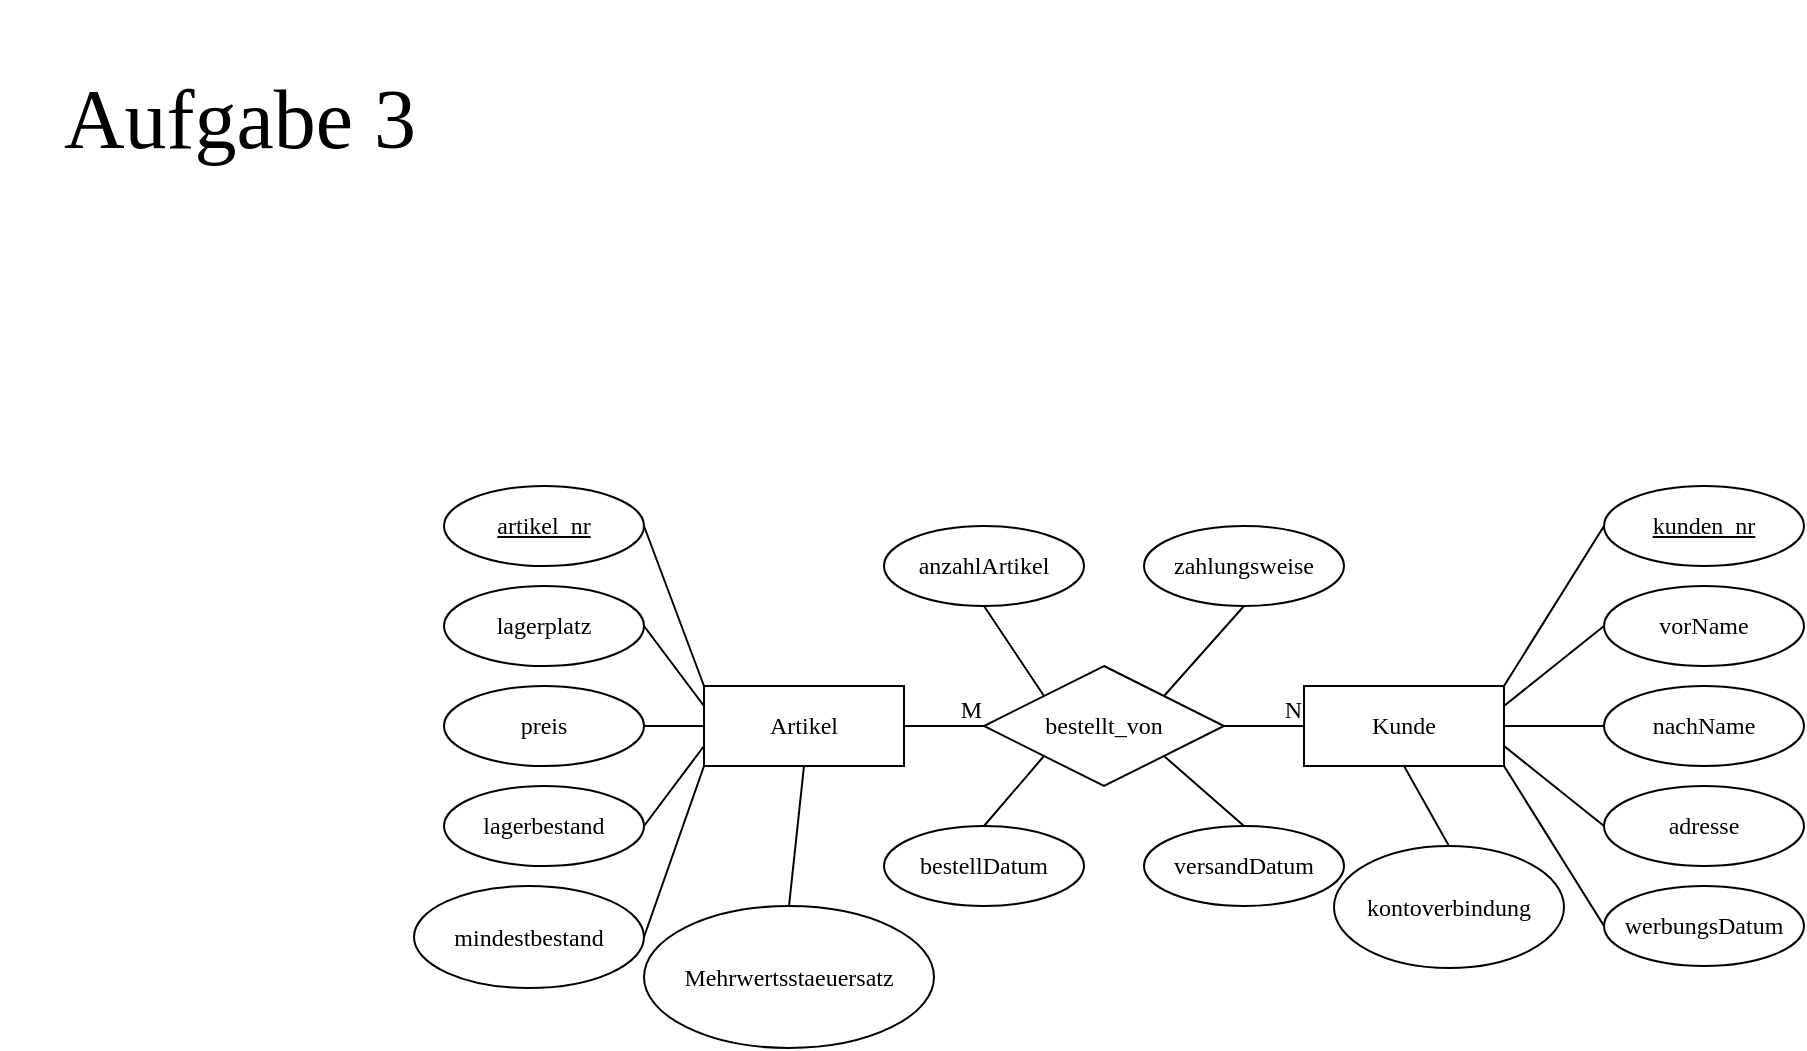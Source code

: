 <mxfile version="21.6.8" type="device" pages="3">
  <diagram name="Aufgabe 3" id="ZLKI-Oj-zKJKjc3hTFSK">
    <mxGraphModel dx="1728" dy="1164" grid="1" gridSize="10" guides="1" tooltips="1" connect="1" arrows="1" fold="1" page="1" pageScale="1" pageWidth="1169" pageHeight="827" math="0" shadow="0">
      <root>
        <mxCell id="0" />
        <mxCell id="1" parent="0" />
        <mxCell id="u7CgLxYXW0MyjFstEFiI-1" value="&lt;font style=&quot;font-size: 42px;&quot;&gt;Aufgabe 3&lt;/font&gt;" style="text;html=1;strokeColor=none;fillColor=none;align=center;verticalAlign=middle;whiteSpace=wrap;rounded=0;fontFamily=CaskaydiaCove Nerd Font Mono;" vertex="1" parent="1">
          <mxGeometry x="30" y="30" width="240" height="120" as="geometry" />
        </mxCell>
        <mxCell id="u7CgLxYXW0MyjFstEFiI-2" value="Artikel" style="whiteSpace=wrap;html=1;align=center;fontFamily=CaskaydiaCove Nerd Font Mono;" vertex="1" parent="1">
          <mxGeometry x="382" y="373" width="100" height="40" as="geometry" />
        </mxCell>
        <mxCell id="u7CgLxYXW0MyjFstEFiI-4" value="preis" style="ellipse;whiteSpace=wrap;html=1;align=center;fontFamily=CaskaydiaCove Nerd Font Mono;" vertex="1" parent="1">
          <mxGeometry x="252" y="373" width="100" height="40" as="geometry" />
        </mxCell>
        <mxCell id="u7CgLxYXW0MyjFstEFiI-5" value="artikel_nr" style="ellipse;whiteSpace=wrap;html=1;align=center;fontStyle=4;fontFamily=CaskaydiaCove Nerd Font Mono;" vertex="1" parent="1">
          <mxGeometry x="252" y="273" width="100" height="40" as="geometry" />
        </mxCell>
        <mxCell id="u7CgLxYXW0MyjFstEFiI-6" value="lagerplatz" style="ellipse;whiteSpace=wrap;html=1;align=center;fontFamily=CaskaydiaCove Nerd Font Mono;" vertex="1" parent="1">
          <mxGeometry x="252" y="323" width="100" height="40" as="geometry" />
        </mxCell>
        <mxCell id="u7CgLxYXW0MyjFstEFiI-7" value="lagerbestand" style="ellipse;whiteSpace=wrap;html=1;align=center;fontFamily=CaskaydiaCove Nerd Font Mono;" vertex="1" parent="1">
          <mxGeometry x="252" y="423" width="100" height="40" as="geometry" />
        </mxCell>
        <mxCell id="u7CgLxYXW0MyjFstEFiI-8" value="mindestbestand" style="ellipse;whiteSpace=wrap;html=1;align=center;fontFamily=CaskaydiaCove Nerd Font Mono;" vertex="1" parent="1">
          <mxGeometry x="237" y="473" width="115" height="51" as="geometry" />
        </mxCell>
        <mxCell id="u7CgLxYXW0MyjFstEFiI-9" value="" style="endArrow=none;html=1;rounded=0;exitX=1;exitY=0.5;exitDx=0;exitDy=0;entryX=0;entryY=0.5;entryDx=0;entryDy=0;fontFamily=CaskaydiaCove Nerd Font Mono;" edge="1" parent="1" source="u7CgLxYXW0MyjFstEFiI-4" target="u7CgLxYXW0MyjFstEFiI-2">
          <mxGeometry relative="1" as="geometry">
            <mxPoint x="292" y="393" as="sourcePoint" />
            <mxPoint x="372" y="393" as="targetPoint" />
          </mxGeometry>
        </mxCell>
        <mxCell id="u7CgLxYXW0MyjFstEFiI-10" value="" style="endArrow=none;html=1;rounded=0;exitX=1;exitY=0.5;exitDx=0;exitDy=0;entryX=0;entryY=0.25;entryDx=0;entryDy=0;fontFamily=CaskaydiaCove Nerd Font Mono;" edge="1" parent="1" source="u7CgLxYXW0MyjFstEFiI-6" target="u7CgLxYXW0MyjFstEFiI-2">
          <mxGeometry relative="1" as="geometry">
            <mxPoint x="362" y="353" as="sourcePoint" />
            <mxPoint x="522" y="353" as="targetPoint" />
          </mxGeometry>
        </mxCell>
        <mxCell id="u7CgLxYXW0MyjFstEFiI-11" value="" style="endArrow=none;html=1;rounded=0;exitX=1;exitY=0.5;exitDx=0;exitDy=0;entryX=0;entryY=0;entryDx=0;entryDy=0;fontFamily=CaskaydiaCove Nerd Font Mono;" edge="1" parent="1" source="u7CgLxYXW0MyjFstEFiI-5" target="u7CgLxYXW0MyjFstEFiI-2">
          <mxGeometry relative="1" as="geometry">
            <mxPoint x="442" y="323" as="sourcePoint" />
            <mxPoint x="602" y="323" as="targetPoint" />
          </mxGeometry>
        </mxCell>
        <mxCell id="u7CgLxYXW0MyjFstEFiI-12" value="" style="endArrow=none;html=1;rounded=0;exitX=1;exitY=0.5;exitDx=0;exitDy=0;entryX=0;entryY=0.75;entryDx=0;entryDy=0;fontFamily=CaskaydiaCove Nerd Font Mono;" edge="1" parent="1" source="u7CgLxYXW0MyjFstEFiI-7" target="u7CgLxYXW0MyjFstEFiI-2">
          <mxGeometry relative="1" as="geometry">
            <mxPoint x="382" y="433" as="sourcePoint" />
            <mxPoint x="542" y="433" as="targetPoint" />
          </mxGeometry>
        </mxCell>
        <mxCell id="u7CgLxYXW0MyjFstEFiI-13" value="" style="endArrow=none;html=1;rounded=0;exitX=1;exitY=0.5;exitDx=0;exitDy=0;entryX=0;entryY=1;entryDx=0;entryDy=0;fontFamily=CaskaydiaCove Nerd Font Mono;" edge="1" parent="1" source="u7CgLxYXW0MyjFstEFiI-8" target="u7CgLxYXW0MyjFstEFiI-2">
          <mxGeometry relative="1" as="geometry">
            <mxPoint x="502" y="453" as="sourcePoint" />
            <mxPoint x="662" y="453" as="targetPoint" />
          </mxGeometry>
        </mxCell>
        <mxCell id="u7CgLxYXW0MyjFstEFiI-14" value="bestellt_von" style="shape=rhombus;perimeter=rhombusPerimeter;whiteSpace=wrap;html=1;align=center;fontFamily=CaskaydiaCove Nerd Font Mono;" vertex="1" parent="1">
          <mxGeometry x="522" y="363" width="120" height="60" as="geometry" />
        </mxCell>
        <mxCell id="u7CgLxYXW0MyjFstEFiI-18" value="" style="endArrow=none;html=1;rounded=0;exitX=1;exitY=0.5;exitDx=0;exitDy=0;entryX=0;entryY=0.5;entryDx=0;entryDy=0;fontFamily=CaskaydiaCove Nerd Font Mono;" edge="1" parent="1" source="u7CgLxYXW0MyjFstEFiI-2" target="u7CgLxYXW0MyjFstEFiI-14">
          <mxGeometry relative="1" as="geometry">
            <mxPoint x="492" y="393" as="sourcePoint" />
            <mxPoint x="612" y="393" as="targetPoint" />
          </mxGeometry>
        </mxCell>
        <mxCell id="u7CgLxYXW0MyjFstEFiI-19" value="M" style="resizable=0;html=1;whiteSpace=wrap;align=right;verticalAlign=bottom;fontFamily=CaskaydiaCove Nerd Font Mono;" connectable="0" vertex="1" parent="u7CgLxYXW0MyjFstEFiI-18">
          <mxGeometry x="1" relative="1" as="geometry" />
        </mxCell>
        <mxCell id="u7CgLxYXW0MyjFstEFiI-21" value="" style="endArrow=none;html=1;rounded=0;exitX=1;exitY=0.5;exitDx=0;exitDy=0;entryX=0;entryY=0.5;entryDx=0;entryDy=0;fontFamily=CaskaydiaCove Nerd Font Mono;" edge="1" parent="1" source="u7CgLxYXW0MyjFstEFiI-14" target="u7CgLxYXW0MyjFstEFiI-28">
          <mxGeometry relative="1" as="geometry">
            <mxPoint x="762" y="393" as="sourcePoint" />
            <mxPoint x="672" y="393" as="targetPoint" />
          </mxGeometry>
        </mxCell>
        <mxCell id="u7CgLxYXW0MyjFstEFiI-22" value="N" style="resizable=0;html=1;whiteSpace=wrap;align=right;verticalAlign=bottom;fontFamily=CaskaydiaCove Nerd Font Mono;" connectable="0" vertex="1" parent="u7CgLxYXW0MyjFstEFiI-21">
          <mxGeometry x="1" relative="1" as="geometry" />
        </mxCell>
        <mxCell id="u7CgLxYXW0MyjFstEFiI-23" value="anzahlArtikel" style="ellipse;whiteSpace=wrap;html=1;align=center;fontFamily=CaskaydiaCove Nerd Font Mono;" vertex="1" parent="1">
          <mxGeometry x="472" y="293" width="100" height="40" as="geometry" />
        </mxCell>
        <mxCell id="u7CgLxYXW0MyjFstEFiI-25" value="" style="endArrow=none;html=1;rounded=0;exitX=0.5;exitY=1;exitDx=0;exitDy=0;entryX=0;entryY=0;entryDx=0;entryDy=0;fontFamily=CaskaydiaCove Nerd Font Mono;" edge="1" parent="1" source="u7CgLxYXW0MyjFstEFiI-23" target="u7CgLxYXW0MyjFstEFiI-14">
          <mxGeometry relative="1" as="geometry">
            <mxPoint x="672" y="343" as="sourcePoint" />
            <mxPoint x="832" y="343" as="targetPoint" />
          </mxGeometry>
        </mxCell>
        <mxCell id="u7CgLxYXW0MyjFstEFiI-26" value="zahlungsweise" style="ellipse;whiteSpace=wrap;html=1;align=center;fontFamily=CaskaydiaCove Nerd Font Mono;" vertex="1" parent="1">
          <mxGeometry x="602" y="293" width="100" height="40" as="geometry" />
        </mxCell>
        <mxCell id="u7CgLxYXW0MyjFstEFiI-27" value="" style="endArrow=none;html=1;rounded=0;exitX=1;exitY=0;exitDx=0;exitDy=0;entryX=0.5;entryY=1;entryDx=0;entryDy=0;fontFamily=CaskaydiaCove Nerd Font Mono;" edge="1" parent="1" source="u7CgLxYXW0MyjFstEFiI-14" target="u7CgLxYXW0MyjFstEFiI-26">
          <mxGeometry relative="1" as="geometry">
            <mxPoint x="642" y="353" as="sourcePoint" />
            <mxPoint x="802" y="353" as="targetPoint" />
          </mxGeometry>
        </mxCell>
        <mxCell id="u7CgLxYXW0MyjFstEFiI-28" value="Kunde" style="whiteSpace=wrap;html=1;align=center;fontFamily=CaskaydiaCove Nerd Font Mono;" vertex="1" parent="1">
          <mxGeometry x="682" y="373" width="100" height="40" as="geometry" />
        </mxCell>
        <mxCell id="u7CgLxYXW0MyjFstEFiI-29" value="bestellDatum" style="ellipse;whiteSpace=wrap;html=1;align=center;fontFamily=CaskaydiaCove Nerd Font Mono;" vertex="1" parent="1">
          <mxGeometry x="472" y="443" width="100" height="40" as="geometry" />
        </mxCell>
        <mxCell id="u7CgLxYXW0MyjFstEFiI-30" value="versandDatum" style="ellipse;whiteSpace=wrap;html=1;align=center;fontFamily=CaskaydiaCove Nerd Font Mono;" vertex="1" parent="1">
          <mxGeometry x="602" y="443" width="100" height="40" as="geometry" />
        </mxCell>
        <mxCell id="u7CgLxYXW0MyjFstEFiI-31" value="" style="endArrow=none;html=1;rounded=0;exitX=0.5;exitY=0;exitDx=0;exitDy=0;entryX=0;entryY=1;entryDx=0;entryDy=0;fontFamily=CaskaydiaCove Nerd Font Mono;" edge="1" parent="1" source="u7CgLxYXW0MyjFstEFiI-29" target="u7CgLxYXW0MyjFstEFiI-14">
          <mxGeometry relative="1" as="geometry">
            <mxPoint x="562" y="433" as="sourcePoint" />
            <mxPoint x="722" y="433" as="targetPoint" />
          </mxGeometry>
        </mxCell>
        <mxCell id="u7CgLxYXW0MyjFstEFiI-32" value="" style="endArrow=none;html=1;rounded=0;exitX=0.5;exitY=0;exitDx=0;exitDy=0;entryX=1;entryY=1;entryDx=0;entryDy=0;fontFamily=CaskaydiaCove Nerd Font Mono;" edge="1" parent="1" source="u7CgLxYXW0MyjFstEFiI-30" target="u7CgLxYXW0MyjFstEFiI-14">
          <mxGeometry relative="1" as="geometry">
            <mxPoint x="642" y="423" as="sourcePoint" />
            <mxPoint x="802" y="423" as="targetPoint" />
          </mxGeometry>
        </mxCell>
        <mxCell id="u7CgLxYXW0MyjFstEFiI-34" value="kunden_nr" style="ellipse;whiteSpace=wrap;html=1;align=center;fontStyle=4;fontFamily=CaskaydiaCove Nerd Font Mono;" vertex="1" parent="1">
          <mxGeometry x="832" y="273" width="100" height="40" as="geometry" />
        </mxCell>
        <mxCell id="u7CgLxYXW0MyjFstEFiI-35" value="Mehrwertsstaeuersatz" style="ellipse;whiteSpace=wrap;html=1;align=center;fontFamily=CaskaydiaCove Nerd Font Mono;" vertex="1" parent="1">
          <mxGeometry x="352" y="483" width="145" height="71" as="geometry" />
        </mxCell>
        <mxCell id="u7CgLxYXW0MyjFstEFiI-36" value="" style="endArrow=none;html=1;rounded=0;exitX=0.5;exitY=0;exitDx=0;exitDy=0;entryX=0.5;entryY=1;entryDx=0;entryDy=0;fontFamily=CaskaydiaCove Nerd Font Mono;" edge="1" parent="1" source="u7CgLxYXW0MyjFstEFiI-35" target="u7CgLxYXW0MyjFstEFiI-2">
          <mxGeometry relative="1" as="geometry">
            <mxPoint x="432" y="443" as="sourcePoint" />
            <mxPoint x="592" y="443" as="targetPoint" />
          </mxGeometry>
        </mxCell>
        <mxCell id="u7CgLxYXW0MyjFstEFiI-37" value="vorName" style="ellipse;whiteSpace=wrap;html=1;align=center;fontFamily=CaskaydiaCove Nerd Font Mono;" vertex="1" parent="1">
          <mxGeometry x="832" y="323" width="100" height="40" as="geometry" />
        </mxCell>
        <mxCell id="u7CgLxYXW0MyjFstEFiI-38" value="nachName" style="ellipse;whiteSpace=wrap;html=1;align=center;fontFamily=CaskaydiaCove Nerd Font Mono;" vertex="1" parent="1">
          <mxGeometry x="832" y="373" width="100" height="40" as="geometry" />
        </mxCell>
        <mxCell id="u7CgLxYXW0MyjFstEFiI-39" value="adresse" style="ellipse;whiteSpace=wrap;html=1;align=center;fontFamily=CaskaydiaCove Nerd Font Mono;" vertex="1" parent="1">
          <mxGeometry x="832" y="423" width="100" height="40" as="geometry" />
        </mxCell>
        <mxCell id="u7CgLxYXW0MyjFstEFiI-40" value="werbungsDatum" style="ellipse;whiteSpace=wrap;html=1;align=center;fontFamily=CaskaydiaCove Nerd Font Mono;" vertex="1" parent="1">
          <mxGeometry x="832" y="473" width="100" height="40" as="geometry" />
        </mxCell>
        <mxCell id="u7CgLxYXW0MyjFstEFiI-41" value="kontoverbindung" style="ellipse;whiteSpace=wrap;html=1;align=center;fontFamily=CaskaydiaCove Nerd Font Mono;" vertex="1" parent="1">
          <mxGeometry x="697" y="453" width="115" height="61" as="geometry" />
        </mxCell>
        <mxCell id="u7CgLxYXW0MyjFstEFiI-42" value="" style="endArrow=none;html=1;rounded=0;exitX=1;exitY=0;exitDx=0;exitDy=0;entryX=0;entryY=0.5;entryDx=0;entryDy=0;fontFamily=CaskaydiaCove Nerd Font Mono;" edge="1" parent="1" source="u7CgLxYXW0MyjFstEFiI-28" target="u7CgLxYXW0MyjFstEFiI-34">
          <mxGeometry relative="1" as="geometry">
            <mxPoint x="752" y="323" as="sourcePoint" />
            <mxPoint x="912" y="323" as="targetPoint" />
          </mxGeometry>
        </mxCell>
        <mxCell id="u7CgLxYXW0MyjFstEFiI-43" value="" style="endArrow=none;html=1;rounded=0;exitX=1;exitY=0.25;exitDx=0;exitDy=0;entryX=0;entryY=0.5;entryDx=0;entryDy=0;fontFamily=CaskaydiaCove Nerd Font Mono;" edge="1" parent="1" source="u7CgLxYXW0MyjFstEFiI-28" target="u7CgLxYXW0MyjFstEFiI-37">
          <mxGeometry relative="1" as="geometry">
            <mxPoint x="912" y="303" as="sourcePoint" />
            <mxPoint x="1072" y="303" as="targetPoint" />
          </mxGeometry>
        </mxCell>
        <mxCell id="u7CgLxYXW0MyjFstEFiI-44" value="" style="endArrow=none;html=1;rounded=0;exitX=1;exitY=0.5;exitDx=0;exitDy=0;entryX=0;entryY=0.5;entryDx=0;entryDy=0;fontFamily=CaskaydiaCove Nerd Font Mono;" edge="1" parent="1" source="u7CgLxYXW0MyjFstEFiI-28" target="u7CgLxYXW0MyjFstEFiI-38">
          <mxGeometry relative="1" as="geometry">
            <mxPoint x="822" y="403" as="sourcePoint" />
            <mxPoint x="982" y="403" as="targetPoint" />
          </mxGeometry>
        </mxCell>
        <mxCell id="u7CgLxYXW0MyjFstEFiI-45" value="" style="endArrow=none;html=1;rounded=0;exitX=1;exitY=0.75;exitDx=0;exitDy=0;entryX=0;entryY=0.5;entryDx=0;entryDy=0;fontFamily=CaskaydiaCove Nerd Font Mono;" edge="1" parent="1" source="u7CgLxYXW0MyjFstEFiI-28" target="u7CgLxYXW0MyjFstEFiI-39">
          <mxGeometry relative="1" as="geometry">
            <mxPoint x="792" y="403" as="sourcePoint" />
            <mxPoint x="952" y="403" as="targetPoint" />
          </mxGeometry>
        </mxCell>
        <mxCell id="u7CgLxYXW0MyjFstEFiI-46" value="" style="endArrow=none;html=1;rounded=0;exitX=1;exitY=1;exitDx=0;exitDy=0;entryX=0;entryY=0.5;entryDx=0;entryDy=0;fontFamily=CaskaydiaCove Nerd Font Mono;" edge="1" parent="1" source="u7CgLxYXW0MyjFstEFiI-28" target="u7CgLxYXW0MyjFstEFiI-40">
          <mxGeometry relative="1" as="geometry">
            <mxPoint x="792" y="423" as="sourcePoint" />
            <mxPoint x="952" y="423" as="targetPoint" />
          </mxGeometry>
        </mxCell>
        <mxCell id="u7CgLxYXW0MyjFstEFiI-47" value="" style="endArrow=none;html=1;rounded=0;exitX=0.5;exitY=1;exitDx=0;exitDy=0;entryX=0.5;entryY=0;entryDx=0;entryDy=0;fontFamily=CaskaydiaCove Nerd Font Mono;" edge="1" parent="1" source="u7CgLxYXW0MyjFstEFiI-28" target="u7CgLxYXW0MyjFstEFiI-41">
          <mxGeometry relative="1" as="geometry">
            <mxPoint x="762" y="433" as="sourcePoint" />
            <mxPoint x="922" y="433" as="targetPoint" />
          </mxGeometry>
        </mxCell>
      </root>
    </mxGraphModel>
  </diagram>
  <diagram id="5YbCjoZBf5InCke0Qmwf" name="Aufgabe 1">
    <mxGraphModel dx="2304" dy="1552" grid="1" gridSize="10" guides="1" tooltips="1" connect="1" arrows="1" fold="1" page="1" pageScale="1" pageWidth="1169" pageHeight="827" math="0" shadow="0">
      <root>
        <mxCell id="0" />
        <mxCell id="1" parent="0" />
        <mxCell id="zlAkdWSrfhuhT9B5zWoR-1" value="&lt;font style=&quot;font-size: 42px;&quot;&gt;Aufgabe 1&lt;/font&gt;" style="text;html=1;strokeColor=none;fillColor=none;align=center;verticalAlign=middle;whiteSpace=wrap;rounded=0;fontFamily=CaskaydiaCove Nerd Font Mono;" vertex="1" parent="1">
          <mxGeometry x="30" y="30" width="240" height="120" as="geometry" />
        </mxCell>
        <mxCell id="zlAkdWSrfhuhT9B5zWoR-2" value="Lehrperson" style="whiteSpace=wrap;html=1;align=center;fontFamily=CaskaydiaCove Nerd Font Mono;" vertex="1" parent="1">
          <mxGeometry x="355" y="383" width="100" height="40" as="geometry" />
        </mxCell>
        <mxCell id="zlAkdWSrfhuhT9B5zWoR-3" value="Vorlesung" style="whiteSpace=wrap;html=1;align=center;fontFamily=CaskaydiaCove Nerd Font Mono;" vertex="1" parent="1">
          <mxGeometry x="685" y="383" width="100" height="40" as="geometry" />
        </mxCell>
        <mxCell id="zlAkdWSrfhuhT9B5zWoR-4" value="haelt" style="shape=rhombus;perimeter=rhombusPerimeter;whiteSpace=wrap;html=1;align=center;fontFamily=CaskaydiaCove Nerd Font Mono;" vertex="1" parent="1">
          <mxGeometry x="515" y="373" width="120" height="60" as="geometry" />
        </mxCell>
        <mxCell id="zlAkdWSrfhuhT9B5zWoR-5" value="fachgebiet" style="ellipse;whiteSpace=wrap;html=1;align=center;fontFamily=CaskaydiaCove Nerd Font Mono;" vertex="1" parent="1">
          <mxGeometry x="355" y="283" width="100" height="40" as="geometry" />
        </mxCell>
        <mxCell id="zlAkdWSrfhuhT9B5zWoR-6" value="angestellten_nr" style="ellipse;whiteSpace=wrap;html=1;align=center;fontStyle=4;fontFamily=CaskaydiaCove Nerd Font Mono;" vertex="1" parent="1">
          <mxGeometry x="355" y="485" width="100" height="40" as="geometry" />
        </mxCell>
        <mxCell id="zlAkdWSrfhuhT9B5zWoR-7" value="titel" style="ellipse;whiteSpace=wrap;html=1;align=center;fontStyle=4;fontFamily=CaskaydiaCove Nerd Font Mono;" vertex="1" parent="1">
          <mxGeometry x="685" y="283" width="100" height="40" as="geometry" />
        </mxCell>
        <mxCell id="zlAkdWSrfhuhT9B5zWoR-8" value="semesterwochenstunden" style="ellipse;whiteSpace=wrap;html=1;align=center;fontFamily=CaskaydiaCove Nerd Font Mono;" vertex="1" parent="1">
          <mxGeometry x="655" y="467" width="160" height="76" as="geometry" />
        </mxCell>
        <mxCell id="zlAkdWSrfhuhT9B5zWoR-9" value="raum" style="ellipse;whiteSpace=wrap;html=1;align=center;fontFamily=CaskaydiaCove Nerd Font Mono;" vertex="1" parent="1">
          <mxGeometry x="525" y="283" width="100" height="40" as="geometry" />
        </mxCell>
        <mxCell id="zlAkdWSrfhuhT9B5zWoR-10" value="zeitpunkt" style="ellipse;whiteSpace=wrap;html=1;align=center;fontFamily=CaskaydiaCove Nerd Font Mono;" vertex="1" parent="1">
          <mxGeometry x="525" y="485" width="100" height="40" as="geometry" />
        </mxCell>
        <mxCell id="zlAkdWSrfhuhT9B5zWoR-11" value="" style="endArrow=none;html=1;rounded=0;exitX=0.5;exitY=1;exitDx=0;exitDy=0;entryX=0.5;entryY=0;entryDx=0;entryDy=0;fontFamily=CaskaydiaCove Nerd Font Mono;" edge="1" parent="1" source="zlAkdWSrfhuhT9B5zWoR-5" target="zlAkdWSrfhuhT9B5zWoR-2">
          <mxGeometry relative="1" as="geometry">
            <mxPoint x="395" y="363" as="sourcePoint" />
            <mxPoint x="555" y="363" as="targetPoint" />
          </mxGeometry>
        </mxCell>
        <mxCell id="zlAkdWSrfhuhT9B5zWoR-12" value="" style="endArrow=none;html=1;rounded=0;exitX=0.5;exitY=1;exitDx=0;exitDy=0;entryX=0.5;entryY=0;entryDx=0;entryDy=0;fontFamily=CaskaydiaCove Nerd Font Mono;" edge="1" parent="1" source="zlAkdWSrfhuhT9B5zWoR-2" target="zlAkdWSrfhuhT9B5zWoR-6">
          <mxGeometry relative="1" as="geometry">
            <mxPoint x="435" y="443" as="sourcePoint" />
            <mxPoint x="595" y="443" as="targetPoint" />
          </mxGeometry>
        </mxCell>
        <mxCell id="zlAkdWSrfhuhT9B5zWoR-13" value="" style="endArrow=none;html=1;rounded=0;exitX=0.5;exitY=1;exitDx=0;exitDy=0;entryX=0.5;entryY=0;entryDx=0;entryDy=0;fontFamily=CaskaydiaCove Nerd Font Mono;" edge="1" parent="1" source="zlAkdWSrfhuhT9B5zWoR-9" target="zlAkdWSrfhuhT9B5zWoR-4">
          <mxGeometry relative="1" as="geometry">
            <mxPoint x="635" y="343" as="sourcePoint" />
            <mxPoint x="795" y="343" as="targetPoint" />
          </mxGeometry>
        </mxCell>
        <mxCell id="zlAkdWSrfhuhT9B5zWoR-14" value="" style="endArrow=none;html=1;rounded=0;exitX=0.5;exitY=0;exitDx=0;exitDy=0;entryX=0.5;entryY=1;entryDx=0;entryDy=0;fontFamily=CaskaydiaCove Nerd Font Mono;" edge="1" parent="1" source="zlAkdWSrfhuhT9B5zWoR-10" target="zlAkdWSrfhuhT9B5zWoR-4">
          <mxGeometry relative="1" as="geometry">
            <mxPoint x="715" y="353" as="sourcePoint" />
            <mxPoint x="875" y="353" as="targetPoint" />
          </mxGeometry>
        </mxCell>
        <mxCell id="zlAkdWSrfhuhT9B5zWoR-15" value="" style="endArrow=none;html=1;rounded=0;exitX=0.5;exitY=1;exitDx=0;exitDy=0;entryX=0.5;entryY=0;entryDx=0;entryDy=0;fontFamily=CaskaydiaCove Nerd Font Mono;" edge="1" parent="1" source="zlAkdWSrfhuhT9B5zWoR-7" target="zlAkdWSrfhuhT9B5zWoR-3">
          <mxGeometry relative="1" as="geometry">
            <mxPoint x="795" y="323" as="sourcePoint" />
            <mxPoint x="955" y="323" as="targetPoint" />
          </mxGeometry>
        </mxCell>
        <mxCell id="zlAkdWSrfhuhT9B5zWoR-16" value="" style="endArrow=none;html=1;rounded=0;exitX=0.5;exitY=0;exitDx=0;exitDy=0;entryX=0.5;entryY=1;entryDx=0;entryDy=0;fontFamily=CaskaydiaCove Nerd Font Mono;" edge="1" parent="1" source="zlAkdWSrfhuhT9B5zWoR-8" target="zlAkdWSrfhuhT9B5zWoR-3">
          <mxGeometry relative="1" as="geometry">
            <mxPoint x="755" y="453" as="sourcePoint" />
            <mxPoint x="915" y="453" as="targetPoint" />
          </mxGeometry>
        </mxCell>
        <mxCell id="zlAkdWSrfhuhT9B5zWoR-17" value="" style="endArrow=none;html=1;rounded=0;exitX=1;exitY=0.5;exitDx=0;exitDy=0;entryX=0;entryY=0.5;entryDx=0;entryDy=0;fontFamily=CaskaydiaCove Nerd Font Mono;" edge="1" parent="1" source="zlAkdWSrfhuhT9B5zWoR-2" target="zlAkdWSrfhuhT9B5zWoR-4">
          <mxGeometry relative="1" as="geometry">
            <mxPoint x="405" y="413" as="sourcePoint" />
            <mxPoint x="565" y="413" as="targetPoint" />
          </mxGeometry>
        </mxCell>
        <mxCell id="zlAkdWSrfhuhT9B5zWoR-18" value="M" style="resizable=0;html=1;whiteSpace=wrap;align=right;verticalAlign=bottom;fontFamily=CaskaydiaCove Nerd Font Mono;" connectable="0" vertex="1" parent="zlAkdWSrfhuhT9B5zWoR-17">
          <mxGeometry x="1" relative="1" as="geometry" />
        </mxCell>
        <mxCell id="zlAkdWSrfhuhT9B5zWoR-19" value="" style="endArrow=none;html=1;rounded=0;entryX=0;entryY=0.5;entryDx=0;entryDy=0;exitX=1;exitY=0.5;exitDx=0;exitDy=0;fontFamily=CaskaydiaCove Nerd Font Mono;" edge="1" parent="1" source="zlAkdWSrfhuhT9B5zWoR-4" target="zlAkdWSrfhuhT9B5zWoR-3">
          <mxGeometry relative="1" as="geometry">
            <mxPoint x="645" y="402" as="sourcePoint" />
            <mxPoint x="745" y="402.8" as="targetPoint" />
          </mxGeometry>
        </mxCell>
        <mxCell id="zlAkdWSrfhuhT9B5zWoR-20" value="N" style="resizable=0;html=1;whiteSpace=wrap;align=right;verticalAlign=bottom;fontFamily=CaskaydiaCove Nerd Font Mono;" connectable="0" vertex="1" parent="zlAkdWSrfhuhT9B5zWoR-19">
          <mxGeometry x="1" relative="1" as="geometry">
            <mxPoint x="-40" as="offset" />
          </mxGeometry>
        </mxCell>
      </root>
    </mxGraphModel>
  </diagram>
  <diagram id="9JwnxAPZpEzNYw0NpJ64" name="Aufgabe 2">
    <mxGraphModel dx="1536" dy="1035" grid="1" gridSize="10" guides="1" tooltips="1" connect="1" arrows="1" fold="1" page="1" pageScale="1" pageWidth="1169" pageHeight="827" math="0" shadow="0">
      <root>
        <mxCell id="0" />
        <mxCell id="1" parent="0" />
        <mxCell id="Chfur-cRt5pI-hj5AC5m-1" value="&lt;font style=&quot;font-size: 42px;&quot;&gt;Aufgabe 2&lt;/font&gt;" style="text;html=1;strokeColor=none;fillColor=none;align=center;verticalAlign=middle;whiteSpace=wrap;rounded=0;fontFamily=CaskaydiaCove Nerd Font Mono;" vertex="1" parent="1">
          <mxGeometry x="30" y="50" width="240" height="120" as="geometry" />
        </mxCell>
        <mxCell id="Chfur-cRt5pI-hj5AC5m-2" value="Rechnungsschreiben" style="whiteSpace=wrap;html=1;align=center;fontFamily=CaskaydiaCove Nerd Font Mono;" vertex="1" parent="1">
          <mxGeometry x="495" y="388" width="130" height="50" as="geometry" />
        </mxCell>
        <mxCell id="Chfur-cRt5pI-hj5AC5m-3" value="wird_gesended_an" style="shape=rhombus;perimeter=rhombusPerimeter;whiteSpace=wrap;html=1;align=center;fontFamily=CaskaydiaCove Nerd Font Mono;" vertex="1" parent="1">
          <mxGeometry x="665" y="378" width="135" height="70" as="geometry" />
        </mxCell>
        <mxCell id="Chfur-cRt5pI-hj5AC5m-4" value="Kunde" style="whiteSpace=wrap;html=1;align=center;fontFamily=CaskaydiaCove Nerd Font Mono;" vertex="1" parent="1">
          <mxGeometry x="825" y="393" width="100" height="40" as="geometry" />
        </mxCell>
        <mxCell id="Chfur-cRt5pI-hj5AC5m-5" value="kunden_id" style="ellipse;whiteSpace=wrap;html=1;align=center;fontStyle=4;fontFamily=CaskaydiaCove Nerd Font Mono;" vertex="1" parent="1">
          <mxGeometry x="1005" y="273" width="100" height="40" as="geometry" />
        </mxCell>
        <mxCell id="Chfur-cRt5pI-hj5AC5m-6" value="adresse" style="ellipse;whiteSpace=wrap;html=1;align=center;fontFamily=CaskaydiaCove Nerd Font Mono;" vertex="1" parent="1">
          <mxGeometry x="1005" y="418" width="100" height="40" as="geometry" />
        </mxCell>
        <mxCell id="Chfur-cRt5pI-hj5AC5m-7" value="anrede" style="ellipse;whiteSpace=wrap;html=1;align=center;fontFamily=CaskaydiaCove Nerd Font Mono;" vertex="1" parent="1">
          <mxGeometry x="1005" y="510" width="100" height="40" as="geometry" />
        </mxCell>
        <mxCell id="Chfur-cRt5pI-hj5AC5m-8" value="firma" style="ellipse;whiteSpace=wrap;html=1;align=center;fontFamily=CaskaydiaCove Nerd Font Mono;" vertex="1" parent="1">
          <mxGeometry x="1005" y="463" width="100" height="40" as="geometry" />
        </mxCell>
        <mxCell id="Chfur-cRt5pI-hj5AC5m-9" value="nachName" style="ellipse;whiteSpace=wrap;html=1;align=center;fontFamily=CaskaydiaCove Nerd Font Mono;" vertex="1" parent="1">
          <mxGeometry x="1005" y="373" width="100" height="40" as="geometry" />
        </mxCell>
        <mxCell id="Chfur-cRt5pI-hj5AC5m-10" value="Attribute" style="ellipse;whiteSpace=wrap;html=1;align=center;fontFamily=CaskaydiaCove Nerd Font Mono;" vertex="1" parent="1">
          <mxGeometry x="1005" y="323" width="100" height="40" as="geometry" />
        </mxCell>
        <mxCell id="Chfur-cRt5pI-hj5AC5m-11" value="" style="endArrow=none;html=1;rounded=0;exitX=0;exitY=0.5;exitDx=0;exitDy=0;entryX=0.75;entryY=0;entryDx=0;entryDy=0;fontFamily=CaskaydiaCove Nerd Font Mono;" edge="1" parent="1" source="Chfur-cRt5pI-hj5AC5m-5" target="Chfur-cRt5pI-hj5AC5m-4">
          <mxGeometry relative="1" as="geometry">
            <mxPoint x="715" y="468" as="sourcePoint" />
            <mxPoint x="875" y="468" as="targetPoint" />
          </mxGeometry>
        </mxCell>
        <mxCell id="Chfur-cRt5pI-hj5AC5m-12" value="" style="endArrow=none;html=1;rounded=0;entryX=0;entryY=0.625;entryDx=0;entryDy=0;entryPerimeter=0;exitX=1;exitY=0;exitDx=0;exitDy=0;fontFamily=CaskaydiaCove Nerd Font Mono;" edge="1" parent="1" source="Chfur-cRt5pI-hj5AC5m-4" target="Chfur-cRt5pI-hj5AC5m-10">
          <mxGeometry relative="1" as="geometry">
            <mxPoint x="625" y="458" as="sourcePoint" />
            <mxPoint x="785" y="458" as="targetPoint" />
          </mxGeometry>
        </mxCell>
        <mxCell id="Chfur-cRt5pI-hj5AC5m-13" value="" style="endArrow=none;html=1;rounded=0;entryX=0;entryY=0.5;entryDx=0;entryDy=0;exitX=1;exitY=0.25;exitDx=0;exitDy=0;fontFamily=CaskaydiaCove Nerd Font Mono;" edge="1" parent="1" source="Chfur-cRt5pI-hj5AC5m-4" target="Chfur-cRt5pI-hj5AC5m-9">
          <mxGeometry relative="1" as="geometry">
            <mxPoint x="935" y="408" as="sourcePoint" />
            <mxPoint x="1105" y="508" as="targetPoint" />
          </mxGeometry>
        </mxCell>
        <mxCell id="Chfur-cRt5pI-hj5AC5m-14" value="" style="endArrow=none;html=1;rounded=0;exitX=1;exitY=0.75;exitDx=0;exitDy=0;entryX=0;entryY=0.5;entryDx=0;entryDy=0;fontFamily=CaskaydiaCove Nerd Font Mono;" edge="1" parent="1" source="Chfur-cRt5pI-hj5AC5m-4" target="Chfur-cRt5pI-hj5AC5m-6">
          <mxGeometry relative="1" as="geometry">
            <mxPoint x="855" y="458" as="sourcePoint" />
            <mxPoint x="1015" y="458" as="targetPoint" />
          </mxGeometry>
        </mxCell>
        <mxCell id="Chfur-cRt5pI-hj5AC5m-15" value="" style="endArrow=none;html=1;rounded=0;exitX=1;exitY=1;exitDx=0;exitDy=0;entryX=0;entryY=0.5;entryDx=0;entryDy=0;fontFamily=CaskaydiaCove Nerd Font Mono;" edge="1" parent="1" source="Chfur-cRt5pI-hj5AC5m-4" target="Chfur-cRt5pI-hj5AC5m-8">
          <mxGeometry relative="1" as="geometry">
            <mxPoint x="845" y="528" as="sourcePoint" />
            <mxPoint x="1005" y="528" as="targetPoint" />
          </mxGeometry>
        </mxCell>
        <mxCell id="Chfur-cRt5pI-hj5AC5m-16" value="" style="endArrow=none;html=1;rounded=0;exitX=0.75;exitY=1;exitDx=0;exitDy=0;entryX=0;entryY=0.5;entryDx=0;entryDy=0;fontFamily=CaskaydiaCove Nerd Font Mono;" edge="1" parent="1" source="Chfur-cRt5pI-hj5AC5m-4" target="Chfur-cRt5pI-hj5AC5m-7">
          <mxGeometry relative="1" as="geometry">
            <mxPoint x="795" y="468" as="sourcePoint" />
            <mxPoint x="955" y="468" as="targetPoint" />
          </mxGeometry>
        </mxCell>
        <mxCell id="Chfur-cRt5pI-hj5AC5m-17" value="" style="endArrow=none;html=1;rounded=0;exitX=1;exitY=0.5;exitDx=0;exitDy=0;entryX=0;entryY=0.5;entryDx=0;entryDy=0;fontFamily=CaskaydiaCove Nerd Font Mono;" edge="1" parent="1" source="Chfur-cRt5pI-hj5AC5m-2" target="Chfur-cRt5pI-hj5AC5m-3">
          <mxGeometry relative="1" as="geometry">
            <mxPoint x="495" y="438" as="sourcePoint" />
            <mxPoint x="655" y="438" as="targetPoint" />
          </mxGeometry>
        </mxCell>
        <mxCell id="Chfur-cRt5pI-hj5AC5m-18" value="N" style="resizable=0;html=1;whiteSpace=wrap;align=right;verticalAlign=bottom;fontFamily=CaskaydiaCove Nerd Font Mono;" connectable="0" vertex="1" parent="Chfur-cRt5pI-hj5AC5m-17">
          <mxGeometry x="1" relative="1" as="geometry" />
        </mxCell>
        <mxCell id="Chfur-cRt5pI-hj5AC5m-19" value="" style="endArrow=none;html=1;rounded=0;exitX=1;exitY=0.5;exitDx=0;exitDy=0;entryX=0;entryY=0.5;entryDx=0;entryDy=0;fontFamily=CaskaydiaCove Nerd Font Mono;" edge="1" parent="1" source="Chfur-cRt5pI-hj5AC5m-3" target="Chfur-cRt5pI-hj5AC5m-4">
          <mxGeometry relative="1" as="geometry">
            <mxPoint x="745" y="458" as="sourcePoint" />
            <mxPoint x="905" y="458" as="targetPoint" />
          </mxGeometry>
        </mxCell>
        <mxCell id="Chfur-cRt5pI-hj5AC5m-20" value="1" style="resizable=0;html=1;whiteSpace=wrap;align=right;verticalAlign=bottom;fontFamily=CaskaydiaCove Nerd Font Mono;" connectable="0" vertex="1" parent="Chfur-cRt5pI-hj5AC5m-19">
          <mxGeometry x="1" relative="1" as="geometry">
            <mxPoint x="-10" as="offset" />
          </mxGeometry>
        </mxCell>
        <mxCell id="Chfur-cRt5pI-hj5AC5m-21" value="beinhalted" style="shape=rhombus;perimeter=rhombusPerimeter;whiteSpace=wrap;html=1;align=center;fontFamily=CaskaydiaCove Nerd Font Mono;" vertex="1" parent="1">
          <mxGeometry x="335" y="383" width="120" height="60" as="geometry" />
        </mxCell>
        <mxCell id="Chfur-cRt5pI-hj5AC5m-22" value="" style="endArrow=none;html=1;rounded=0;exitX=1;exitY=0.5;exitDx=0;exitDy=0;entryX=0;entryY=0.5;entryDx=0;entryDy=0;fontFamily=CaskaydiaCove Nerd Font Mono;" edge="1" parent="1" source="Chfur-cRt5pI-hj5AC5m-21" target="Chfur-cRt5pI-hj5AC5m-2">
          <mxGeometry relative="1" as="geometry">
            <mxPoint x="445" y="478" as="sourcePoint" />
            <mxPoint x="605" y="478" as="targetPoint" />
          </mxGeometry>
        </mxCell>
        <mxCell id="Chfur-cRt5pI-hj5AC5m-23" value="N" style="resizable=0;html=1;whiteSpace=wrap;align=right;verticalAlign=bottom;fontFamily=CaskaydiaCove Nerd Font Mono;" connectable="0" vertex="1" parent="Chfur-cRt5pI-hj5AC5m-22">
          <mxGeometry x="1" relative="1" as="geometry">
            <mxPoint x="-10" as="offset" />
          </mxGeometry>
        </mxCell>
        <mxCell id="Chfur-cRt5pI-hj5AC5m-24" value="Artikel" style="whiteSpace=wrap;html=1;align=center;fontFamily=CaskaydiaCove Nerd Font Mono;" vertex="1" parent="1">
          <mxGeometry x="185" y="393" width="100" height="40" as="geometry" />
        </mxCell>
        <mxCell id="Chfur-cRt5pI-hj5AC5m-25" value="" style="endArrow=none;html=1;rounded=0;exitX=1;exitY=0.5;exitDx=0;exitDy=0;entryX=0;entryY=0.5;entryDx=0;entryDy=0;fontFamily=CaskaydiaCove Nerd Font Mono;" edge="1" parent="1" source="Chfur-cRt5pI-hj5AC5m-24" target="Chfur-cRt5pI-hj5AC5m-21">
          <mxGeometry relative="1" as="geometry">
            <mxPoint x="225" y="418" as="sourcePoint" />
            <mxPoint x="385" y="418" as="targetPoint" />
          </mxGeometry>
        </mxCell>
        <mxCell id="Chfur-cRt5pI-hj5AC5m-26" value="M" style="resizable=0;html=1;whiteSpace=wrap;align=right;verticalAlign=bottom;fontFamily=CaskaydiaCove Nerd Font Mono;" connectable="0" vertex="1" parent="Chfur-cRt5pI-hj5AC5m-25">
          <mxGeometry x="1" relative="1" as="geometry" />
        </mxCell>
        <mxCell id="Chfur-cRt5pI-hj5AC5m-27" value="rechnungs_nr" style="ellipse;whiteSpace=wrap;html=1;align=center;fontStyle=4;fontFamily=CaskaydiaCove Nerd Font Mono;" vertex="1" parent="1">
          <mxGeometry x="510" y="323" width="100" height="40" as="geometry" />
        </mxCell>
        <mxCell id="Chfur-cRt5pI-hj5AC5m-28" value="rechnungsDatum" style="ellipse;whiteSpace=wrap;html=1;align=center;fontFamily=CaskaydiaCove Nerd Font Mono;" vertex="1" parent="1">
          <mxGeometry x="445" y="463" width="100" height="40" as="geometry" />
        </mxCell>
        <mxCell id="Chfur-cRt5pI-hj5AC5m-29" value="rechnungsBetrag" style="ellipse;whiteSpace=wrap;html=1;align=center;fontFamily=CaskaydiaCove Nerd Font Mono;" vertex="1" parent="1">
          <mxGeometry x="550" y="463" width="115" height="57" as="geometry" />
        </mxCell>
        <mxCell id="Chfur-cRt5pI-hj5AC5m-30" value="" style="endArrow=none;html=1;rounded=0;exitX=0.5;exitY=0;exitDx=0;exitDy=0;entryX=0.25;entryY=1;entryDx=0;entryDy=0;fontFamily=CaskaydiaCove Nerd Font Mono;" edge="1" parent="1" source="Chfur-cRt5pI-hj5AC5m-28" target="Chfur-cRt5pI-hj5AC5m-2">
          <mxGeometry relative="1" as="geometry">
            <mxPoint x="505" y="448" as="sourcePoint" />
            <mxPoint x="665" y="448" as="targetPoint" />
          </mxGeometry>
        </mxCell>
        <mxCell id="Chfur-cRt5pI-hj5AC5m-31" value="" style="endArrow=none;html=1;rounded=0;exitX=0.75;exitY=1;exitDx=0;exitDy=0;entryX=0.5;entryY=0;entryDx=0;entryDy=0;fontFamily=CaskaydiaCove Nerd Font Mono;" edge="1" parent="1" source="Chfur-cRt5pI-hj5AC5m-2" target="Chfur-cRt5pI-hj5AC5m-29">
          <mxGeometry relative="1" as="geometry">
            <mxPoint x="615" y="448" as="sourcePoint" />
            <mxPoint x="775" y="448" as="targetPoint" />
          </mxGeometry>
        </mxCell>
        <mxCell id="Chfur-cRt5pI-hj5AC5m-32" value="" style="endArrow=none;html=1;rounded=0;exitX=0.5;exitY=1;exitDx=0;exitDy=0;entryX=0.5;entryY=0;entryDx=0;entryDy=0;fontFamily=CaskaydiaCove Nerd Font Mono;" edge="1" parent="1" source="Chfur-cRt5pI-hj5AC5m-27" target="Chfur-cRt5pI-hj5AC5m-2">
          <mxGeometry relative="1" as="geometry">
            <mxPoint x="575" y="368" as="sourcePoint" />
            <mxPoint x="735" y="368" as="targetPoint" />
          </mxGeometry>
        </mxCell>
        <mxCell id="Chfur-cRt5pI-hj5AC5m-33" value="artikel_nr" style="ellipse;whiteSpace=wrap;html=1;align=center;fontStyle=4;fontFamily=CaskaydiaCove Nerd Font Mono;" vertex="1" parent="1">
          <mxGeometry x="65" y="325.5" width="100" height="40" as="geometry" />
        </mxCell>
        <mxCell id="Chfur-cRt5pI-hj5AC5m-34" value="position" style="ellipse;whiteSpace=wrap;html=1;align=center;fontFamily=CaskaydiaCove Nerd Font Mono;" vertex="1" parent="1">
          <mxGeometry x="65" y="280.5" width="100" height="40" as="geometry" />
        </mxCell>
        <mxCell id="WidcXOGG7MCEq94VZItv-1" value="bezeichnung" style="ellipse;whiteSpace=wrap;html=1;align=center;fontFamily=CaskaydiaCove Nerd Font Mono;" vertex="1" parent="1">
          <mxGeometry x="65" y="370.5" width="100" height="40" as="geometry" />
        </mxCell>
        <mxCell id="WidcXOGG7MCEq94VZItv-3" value="anzahl" style="ellipse;whiteSpace=wrap;html=1;align=center;fontFamily=CaskaydiaCove Nerd Font Mono;" vertex="1" parent="1">
          <mxGeometry x="65" y="415.5" width="100" height="40" as="geometry" />
        </mxCell>
        <mxCell id="WidcXOGG7MCEq94VZItv-4" value="einzelpreis" style="ellipse;whiteSpace=wrap;html=1;align=center;fontFamily=CaskaydiaCove Nerd Font Mono;" vertex="1" parent="1">
          <mxGeometry x="65" y="460.5" width="100" height="40" as="geometry" />
        </mxCell>
        <mxCell id="WidcXOGG7MCEq94VZItv-5" value="gesamtpreis" style="ellipse;whiteSpace=wrap;html=1;align=center;fontFamily=CaskaydiaCove Nerd Font Mono;" vertex="1" parent="1">
          <mxGeometry x="65" y="505.5" width="100" height="40" as="geometry" />
        </mxCell>
        <mxCell id="WidcXOGG7MCEq94VZItv-6" value="" style="endArrow=none;html=1;rounded=0;exitX=1;exitY=0.5;exitDx=0;exitDy=0;entryX=0.25;entryY=0;entryDx=0;entryDy=0;fontFamily=CaskaydiaCove Nerd Font Mono;" edge="1" parent="1" source="Chfur-cRt5pI-hj5AC5m-34" target="Chfur-cRt5pI-hj5AC5m-24">
          <mxGeometry relative="1" as="geometry">
            <mxPoint x="235" y="318" as="sourcePoint" />
            <mxPoint x="395" y="318" as="targetPoint" />
          </mxGeometry>
        </mxCell>
        <mxCell id="WidcXOGG7MCEq94VZItv-8" value="" style="endArrow=none;html=1;rounded=0;exitX=1;exitY=0.5;exitDx=0;exitDy=0;entryX=0;entryY=0;entryDx=0;entryDy=0;fontFamily=CaskaydiaCove Nerd Font Mono;" edge="1" parent="1" source="Chfur-cRt5pI-hj5AC5m-33" target="Chfur-cRt5pI-hj5AC5m-24">
          <mxGeometry relative="1" as="geometry">
            <mxPoint x="235" y="348" as="sourcePoint" />
            <mxPoint x="395" y="348" as="targetPoint" />
          </mxGeometry>
        </mxCell>
        <mxCell id="WidcXOGG7MCEq94VZItv-9" value="" style="endArrow=none;html=1;rounded=0;exitX=1;exitY=0.5;exitDx=0;exitDy=0;entryX=0;entryY=0.25;entryDx=0;entryDy=0;fontFamily=CaskaydiaCove Nerd Font Mono;" edge="1" parent="1" source="WidcXOGG7MCEq94VZItv-1" target="Chfur-cRt5pI-hj5AC5m-24">
          <mxGeometry relative="1" as="geometry">
            <mxPoint x="175" y="388" as="sourcePoint" />
            <mxPoint x="335" y="388" as="targetPoint" />
          </mxGeometry>
        </mxCell>
        <mxCell id="WidcXOGG7MCEq94VZItv-10" value="" style="endArrow=none;html=1;rounded=0;exitX=1;exitY=0.5;exitDx=0;exitDy=0;entryX=0;entryY=0.75;entryDx=0;entryDy=0;fontFamily=CaskaydiaCove Nerd Font Mono;" edge="1" parent="1" source="WidcXOGG7MCEq94VZItv-3" target="Chfur-cRt5pI-hj5AC5m-24">
          <mxGeometry relative="1" as="geometry">
            <mxPoint x="185" y="448" as="sourcePoint" />
            <mxPoint x="345" y="448" as="targetPoint" />
          </mxGeometry>
        </mxCell>
        <mxCell id="WidcXOGG7MCEq94VZItv-11" value="" style="endArrow=none;html=1;rounded=0;exitX=1;exitY=0.5;exitDx=0;exitDy=0;entryX=0;entryY=1;entryDx=0;entryDy=0;fontFamily=CaskaydiaCove Nerd Font Mono;" edge="1" parent="1" source="WidcXOGG7MCEq94VZItv-4" target="Chfur-cRt5pI-hj5AC5m-24">
          <mxGeometry relative="1" as="geometry">
            <mxPoint x="175" y="478" as="sourcePoint" />
            <mxPoint x="335" y="478" as="targetPoint" />
          </mxGeometry>
        </mxCell>
        <mxCell id="WidcXOGG7MCEq94VZItv-12" value="" style="endArrow=none;html=1;rounded=0;exitX=1;exitY=0.5;exitDx=0;exitDy=0;entryX=0.25;entryY=1;entryDx=0;entryDy=0;fontFamily=CaskaydiaCove Nerd Font Mono;" edge="1" parent="1" source="WidcXOGG7MCEq94VZItv-5" target="Chfur-cRt5pI-hj5AC5m-24">
          <mxGeometry relative="1" as="geometry">
            <mxPoint x="185" y="528" as="sourcePoint" />
            <mxPoint x="345" y="528" as="targetPoint" />
          </mxGeometry>
        </mxCell>
      </root>
    </mxGraphModel>
  </diagram>
</mxfile>
